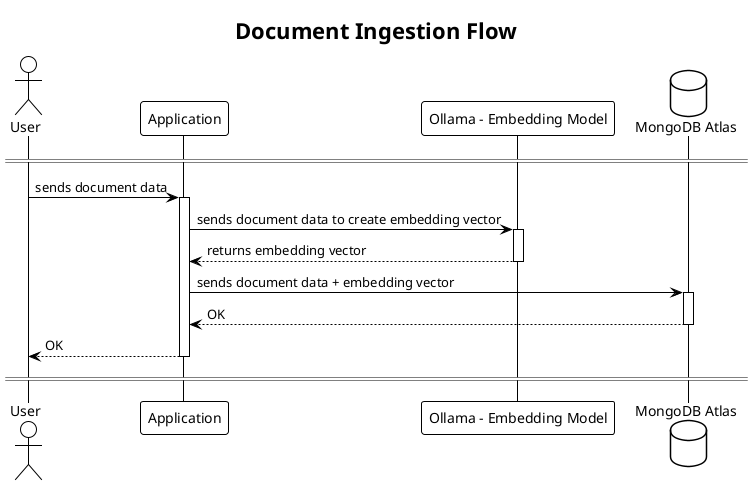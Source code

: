 @startuml
!theme plain

title Document Ingestion Flow

actor User
participant Application
participant "Ollama - Embedding Model" as Ollama
database "MongoDB Atlas" as MongoDB

====

User -> Application: sends document data
activate Application

Application -> Ollama: sends document data to create embedding vector
activate Ollama
Ollama --> Application: returns embedding vector
deactivate Ollama

Application -> MongoDB: sends document data + embedding vector
activate MongoDB
MongoDB --> Application: OK
deactivate MongoDB

Application --> User: OK
deactivate Application

====

@enduml
